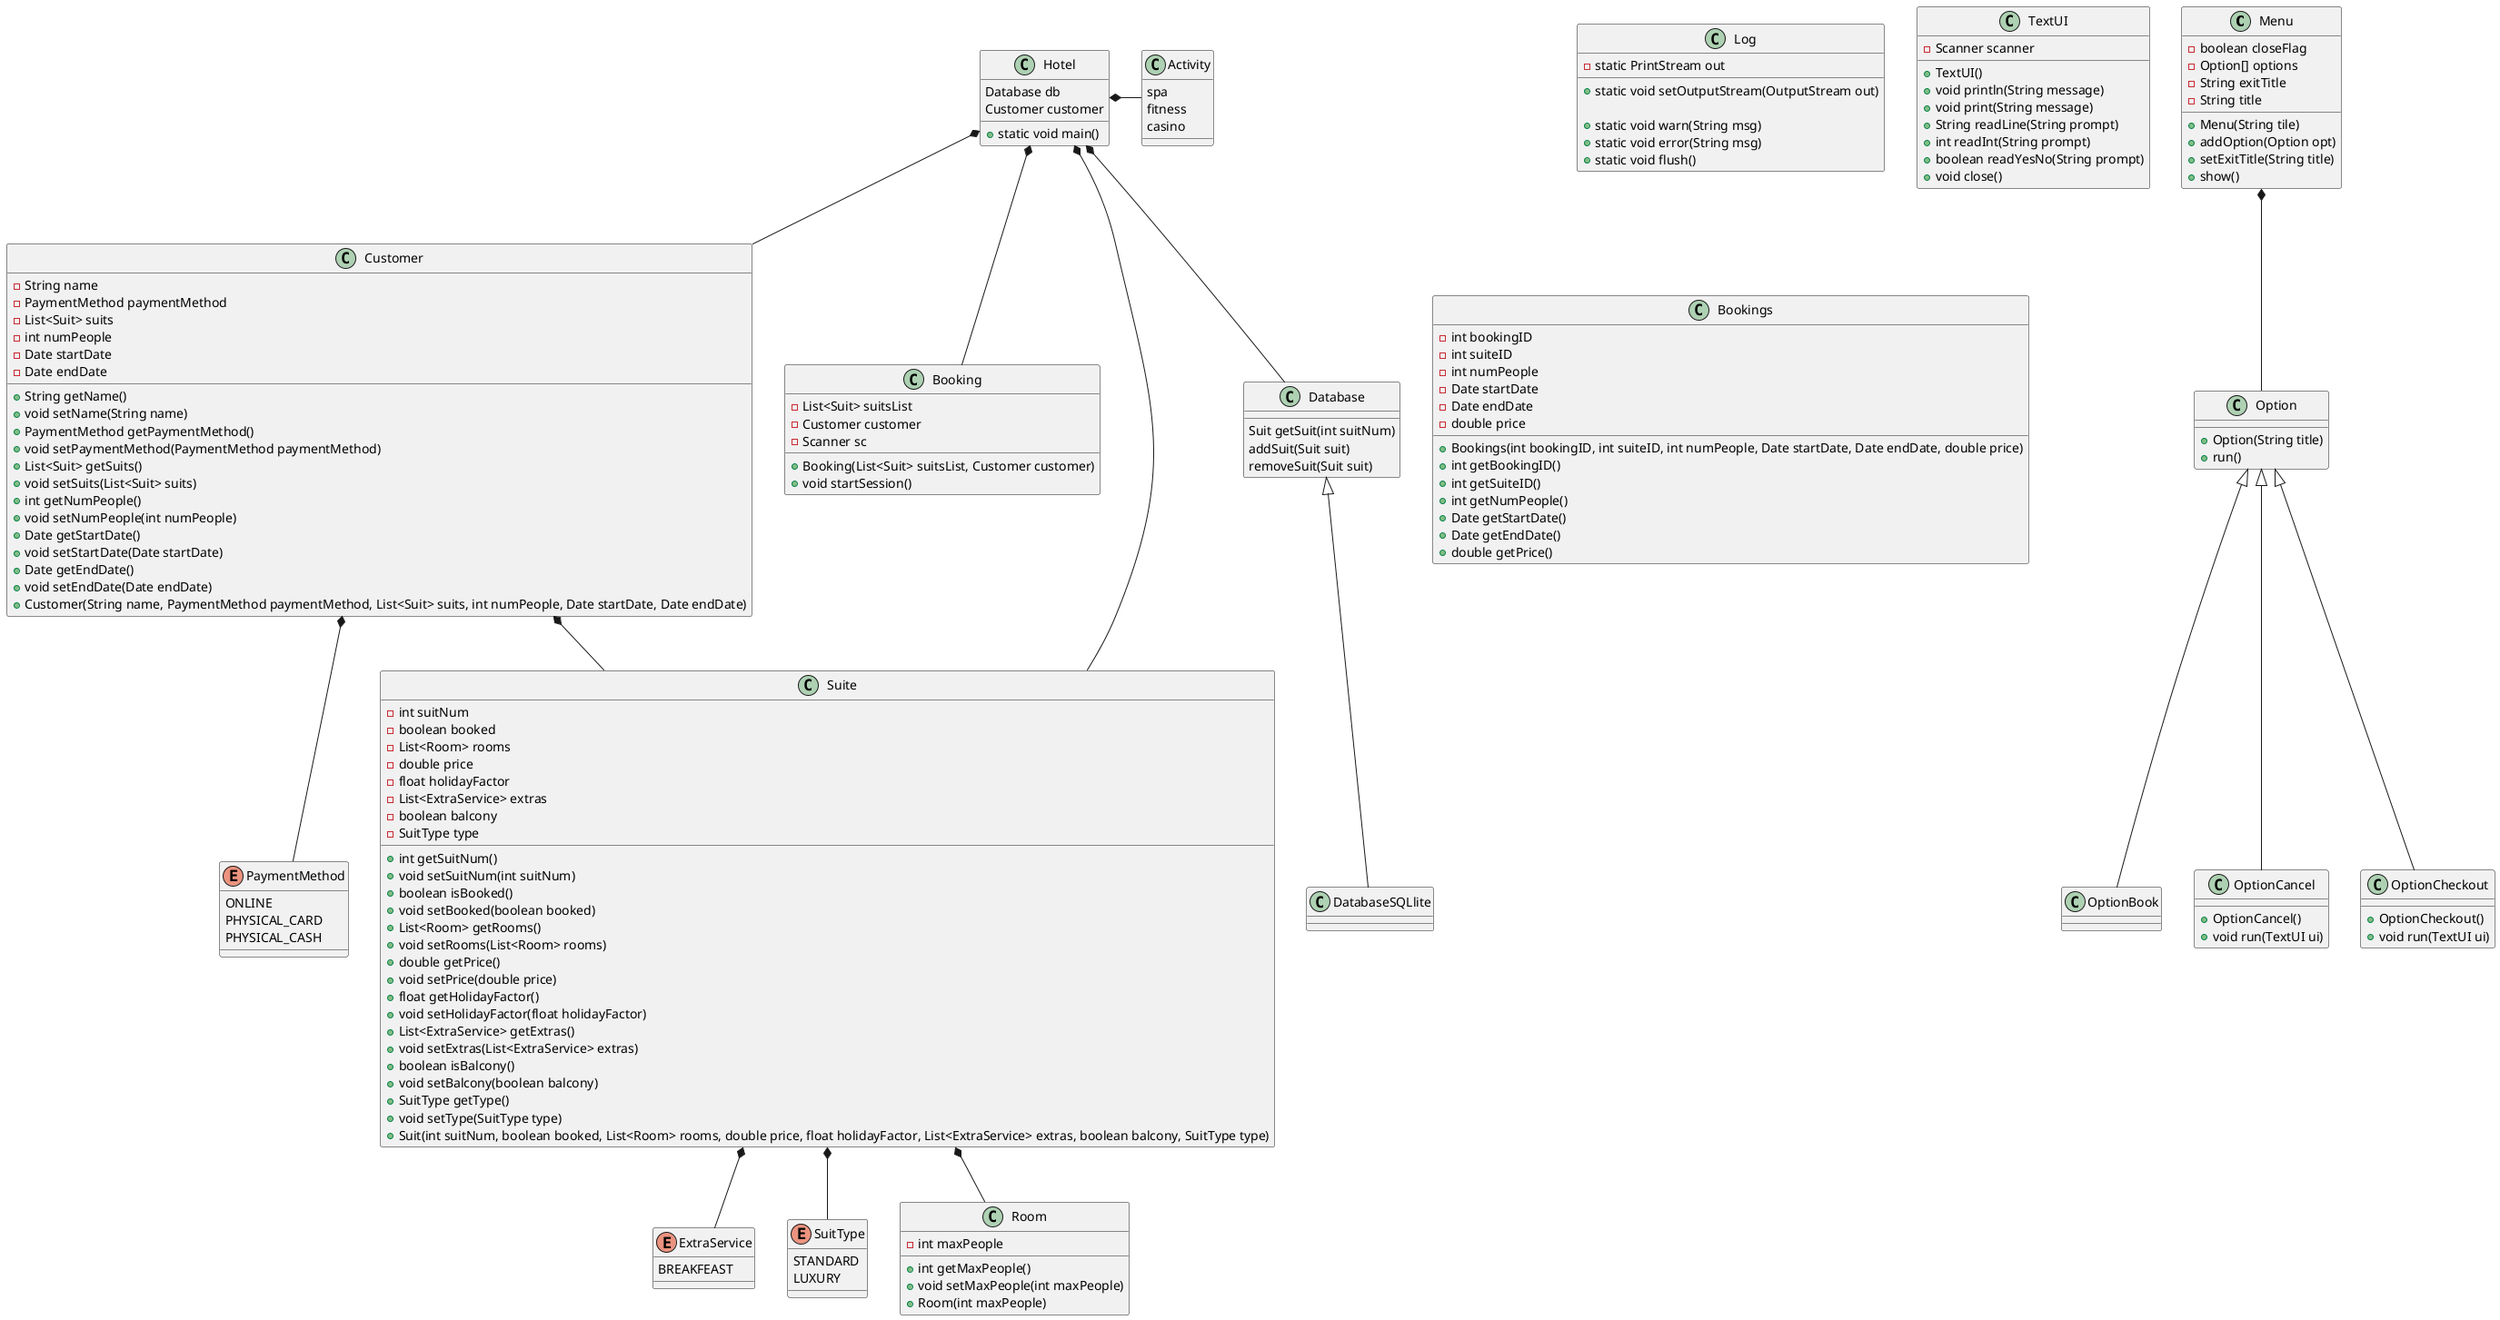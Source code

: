 @startuml

class Menu {
    - boolean closeFlag
    - Option[] options
    - String exitTitle
    - String title

    + Menu(String tile)
    + addOption(Option opt)
    + setExitTitle(String title)
    + show()
}

class Option {
    + Option(String title)
    + run()
}
Menu *-- Option
class OptionBook extends Option {}

class Hotel {
    Database db
    Customer customer
    + static void main()
}
enum PaymentMethod {
    ONLINE
    PHYSICAL_CARD
    PHYSICAL_CASH
}
class Customer {
    - String name
    - PaymentMethod paymentMethod
    - List<Suit> suits
    - int numPeople
    - Date startDate
    - Date endDate
    + String getName()
        + void setName(String name)
        + PaymentMethod getPaymentMethod()
        + void setPaymentMethod(PaymentMethod paymentMethod)
        + List<Suit> getSuits()
        + void setSuits(List<Suit> suits)
        + int getNumPeople()
        + void setNumPeople(int numPeople)
        + Date getStartDate()
        + void setStartDate(Date startDate)
        + Date getEndDate()
        + void setEndDate(Date endDate)
        + Customer(String name, PaymentMethod paymentMethod, List<Suit> suits, int numPeople, Date startDate, Date endDate)
}

class Activity {
    spa
    fitness
    casino
}
class Booking {
     - List<Suit> suitsList
     - Customer customer
     - Scanner sc
     + Booking(List<Suit> suitsList, Customer customer)
     + void startSession()
 }


enum ExtraService {
    BREAKFEAST
}
class Suite {
    - int suitNum
    - boolean booked
    - List<Room> rooms
    - double price
    - float holidayFactor
    - List<ExtraService> extras
    - boolean balcony
    - SuitType type
    + int getSuitNum()
        + void setSuitNum(int suitNum)
        + boolean isBooked()
        + void setBooked(boolean booked)
        + List<Room> getRooms()
        + void setRooms(List<Room> rooms)
        + double getPrice()
        + void setPrice(double price)
        + float getHolidayFactor()
        + void setHolidayFactor(float holidayFactor)
        + List<ExtraService> getExtras()
        + void setExtras(List<ExtraService> extras)
        + boolean isBalcony()
        + void setBalcony(boolean balcony)
        + SuitType getType()
        + void setType(SuitType type)
        + Suit(int suitNum, boolean booked, List<Room> rooms, double price, float holidayFactor, List<ExtraService> extras, boolean balcony, SuitType type)
}
enum SuitType {
    STANDARD
    LUXURY
}
class Room {
    - int maxPeople
    + int getMaxPeople()
    + void setMaxPeople(int maxPeople)
    + Room(int maxPeople)
}

class Database {
    Suit getSuit(int suitNum)
    addSuit(Suit suit)
    removeSuit(Suit suit)
}

class DatabaseSQLlite extends Database {

}

class Log {
    - static PrintStream out
    + static void setOutputStream(OutputStream out)

    + static void warn(String msg)
    + static void error(String msg)
    + static void flush()
}
class TextUI {
    - Scanner scanner

    + TextUI()
    + void println(String message)
    + void print(String message)
    + String readLine(String prompt)
    + int readInt(String prompt)
    + boolean readYesNo(String prompt)
    + void close()
}
class Bookings {
    - int bookingID
    - int suiteID
    - int numPeople
    - Date startDate
    - Date endDate
    - double price

    + Bookings(int bookingID, int suiteID, int numPeople, Date startDate, Date endDate, double price)
    + int getBookingID()
    + int getSuiteID()
    + int getNumPeople()
    + Date getStartDate()
    + Date getEndDate()
    + double getPrice()
}
class OptionCancel extends Option {
    + OptionCancel()
    + void run(TextUI ui)
}
class OptionCheckout extends Option {
    + OptionCheckout()
    + void run(TextUI ui)
}


Hotel *- Activity
Hotel *-- Database
Customer *-- PaymentMethod
Customer *-- Suite
Suite *-- Room
Suite *-- ExtraService
Suite *-- SuitType
Hotel *-- Suite
Hotel *-- Customer
Hotel *-- Booking
@enduml